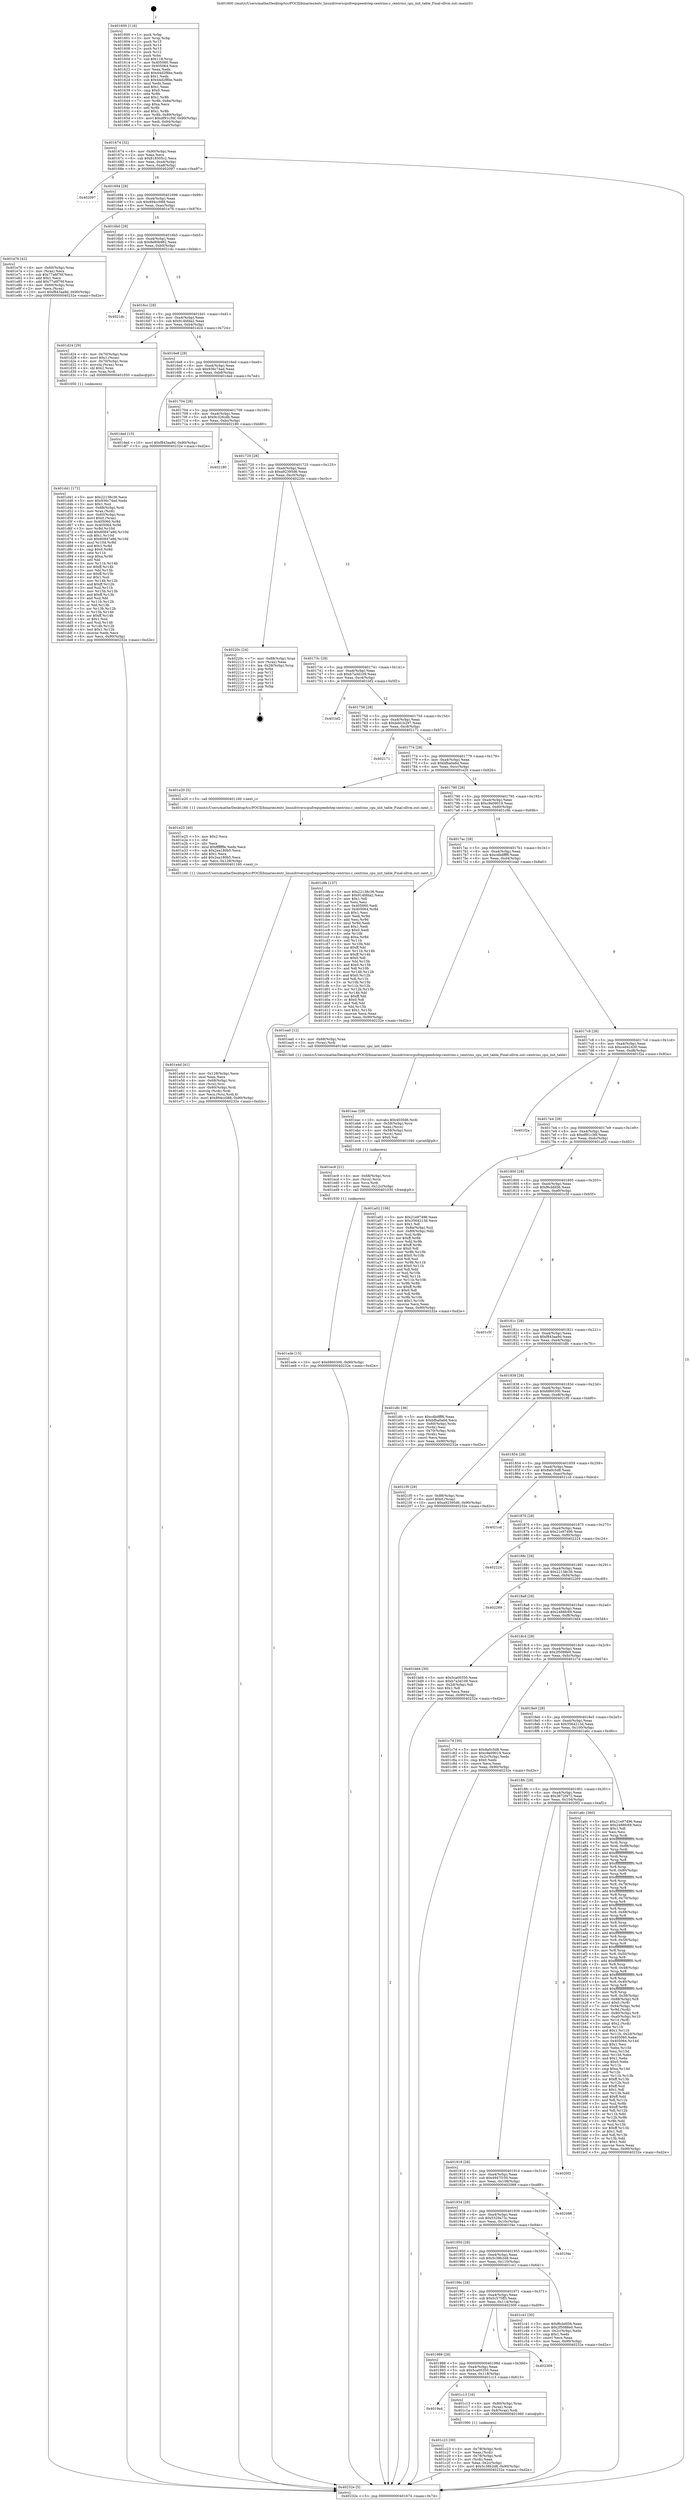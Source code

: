 digraph "0x401600" {
  label = "0x401600 (/mnt/c/Users/mathe/Desktop/tcc/POCII/binaries/extr_linuxdriverscpufreqspeedstep-centrino.c_centrino_cpu_init_table_Final-ollvm.out::main(0))"
  labelloc = "t"
  node[shape=record]

  Entry [label="",width=0.3,height=0.3,shape=circle,fillcolor=black,style=filled]
  "0x401674" [label="{
     0x401674 [32]\l
     | [instrs]\l
     &nbsp;&nbsp;0x401674 \<+6\>: mov -0x90(%rbp),%eax\l
     &nbsp;&nbsp;0x40167a \<+2\>: mov %eax,%ecx\l
     &nbsp;&nbsp;0x40167c \<+6\>: sub $0x818505c2,%ecx\l
     &nbsp;&nbsp;0x401682 \<+6\>: mov %eax,-0xa4(%rbp)\l
     &nbsp;&nbsp;0x401688 \<+6\>: mov %ecx,-0xa8(%rbp)\l
     &nbsp;&nbsp;0x40168e \<+6\>: je 0000000000402097 \<main+0xa97\>\l
  }"]
  "0x402097" [label="{
     0x402097\l
  }", style=dashed]
  "0x401694" [label="{
     0x401694 [28]\l
     | [instrs]\l
     &nbsp;&nbsp;0x401694 \<+5\>: jmp 0000000000401699 \<main+0x99\>\l
     &nbsp;&nbsp;0x401699 \<+6\>: mov -0xa4(%rbp),%eax\l
     &nbsp;&nbsp;0x40169f \<+5\>: sub $0x894cc088,%eax\l
     &nbsp;&nbsp;0x4016a4 \<+6\>: mov %eax,-0xac(%rbp)\l
     &nbsp;&nbsp;0x4016aa \<+6\>: je 0000000000401e76 \<main+0x876\>\l
  }"]
  Exit [label="",width=0.3,height=0.3,shape=circle,fillcolor=black,style=filled,peripheries=2]
  "0x401e76" [label="{
     0x401e76 [42]\l
     | [instrs]\l
     &nbsp;&nbsp;0x401e76 \<+4\>: mov -0x60(%rbp),%rax\l
     &nbsp;&nbsp;0x401e7a \<+2\>: mov (%rax),%ecx\l
     &nbsp;&nbsp;0x401e7c \<+6\>: sub $0x77a6f76f,%ecx\l
     &nbsp;&nbsp;0x401e82 \<+3\>: add $0x1,%ecx\l
     &nbsp;&nbsp;0x401e85 \<+6\>: add $0x77a6f76f,%ecx\l
     &nbsp;&nbsp;0x401e8b \<+4\>: mov -0x60(%rbp),%rax\l
     &nbsp;&nbsp;0x401e8f \<+2\>: mov %ecx,(%rax)\l
     &nbsp;&nbsp;0x401e91 \<+10\>: movl $0xf843aa9d,-0x90(%rbp)\l
     &nbsp;&nbsp;0x401e9b \<+5\>: jmp 000000000040232e \<main+0xd2e\>\l
  }"]
  "0x4016b0" [label="{
     0x4016b0 [28]\l
     | [instrs]\l
     &nbsp;&nbsp;0x4016b0 \<+5\>: jmp 00000000004016b5 \<main+0xb5\>\l
     &nbsp;&nbsp;0x4016b5 \<+6\>: mov -0xa4(%rbp),%eax\l
     &nbsp;&nbsp;0x4016bb \<+5\>: sub $0x8e80b982,%eax\l
     &nbsp;&nbsp;0x4016c0 \<+6\>: mov %eax,-0xb0(%rbp)\l
     &nbsp;&nbsp;0x4016c6 \<+6\>: je 00000000004021dc \<main+0xbdc\>\l
  }"]
  "0x401ede" [label="{
     0x401ede [15]\l
     | [instrs]\l
     &nbsp;&nbsp;0x401ede \<+10\>: movl $0x6860300,-0x90(%rbp)\l
     &nbsp;&nbsp;0x401ee8 \<+5\>: jmp 000000000040232e \<main+0xd2e\>\l
  }"]
  "0x4021dc" [label="{
     0x4021dc\l
  }", style=dashed]
  "0x4016cc" [label="{
     0x4016cc [28]\l
     | [instrs]\l
     &nbsp;&nbsp;0x4016cc \<+5\>: jmp 00000000004016d1 \<main+0xd1\>\l
     &nbsp;&nbsp;0x4016d1 \<+6\>: mov -0xa4(%rbp),%eax\l
     &nbsp;&nbsp;0x4016d7 \<+5\>: sub $0x914bfda2,%eax\l
     &nbsp;&nbsp;0x4016dc \<+6\>: mov %eax,-0xb4(%rbp)\l
     &nbsp;&nbsp;0x4016e2 \<+6\>: je 0000000000401d24 \<main+0x724\>\l
  }"]
  "0x401ec9" [label="{
     0x401ec9 [21]\l
     | [instrs]\l
     &nbsp;&nbsp;0x401ec9 \<+4\>: mov -0x68(%rbp),%rcx\l
     &nbsp;&nbsp;0x401ecd \<+3\>: mov (%rcx),%rcx\l
     &nbsp;&nbsp;0x401ed0 \<+3\>: mov %rcx,%rdi\l
     &nbsp;&nbsp;0x401ed3 \<+6\>: mov %eax,-0x12c(%rbp)\l
     &nbsp;&nbsp;0x401ed9 \<+5\>: call 0000000000401030 \<free@plt\>\l
     | [calls]\l
     &nbsp;&nbsp;0x401030 \{1\} (unknown)\l
  }"]
  "0x401d24" [label="{
     0x401d24 [29]\l
     | [instrs]\l
     &nbsp;&nbsp;0x401d24 \<+4\>: mov -0x70(%rbp),%rax\l
     &nbsp;&nbsp;0x401d28 \<+6\>: movl $0x1,(%rax)\l
     &nbsp;&nbsp;0x401d2e \<+4\>: mov -0x70(%rbp),%rax\l
     &nbsp;&nbsp;0x401d32 \<+3\>: movslq (%rax),%rax\l
     &nbsp;&nbsp;0x401d35 \<+4\>: shl $0x2,%rax\l
     &nbsp;&nbsp;0x401d39 \<+3\>: mov %rax,%rdi\l
     &nbsp;&nbsp;0x401d3c \<+5\>: call 0000000000401050 \<malloc@plt\>\l
     | [calls]\l
     &nbsp;&nbsp;0x401050 \{1\} (unknown)\l
  }"]
  "0x4016e8" [label="{
     0x4016e8 [28]\l
     | [instrs]\l
     &nbsp;&nbsp;0x4016e8 \<+5\>: jmp 00000000004016ed \<main+0xed\>\l
     &nbsp;&nbsp;0x4016ed \<+6\>: mov -0xa4(%rbp),%eax\l
     &nbsp;&nbsp;0x4016f3 \<+5\>: sub $0x936c74ad,%eax\l
     &nbsp;&nbsp;0x4016f8 \<+6\>: mov %eax,-0xb8(%rbp)\l
     &nbsp;&nbsp;0x4016fe \<+6\>: je 0000000000401ded \<main+0x7ed\>\l
  }"]
  "0x401eac" [label="{
     0x401eac [29]\l
     | [instrs]\l
     &nbsp;&nbsp;0x401eac \<+10\>: movabs $0x4030d6,%rdi\l
     &nbsp;&nbsp;0x401eb6 \<+4\>: mov -0x58(%rbp),%rcx\l
     &nbsp;&nbsp;0x401eba \<+2\>: mov %eax,(%rcx)\l
     &nbsp;&nbsp;0x401ebc \<+4\>: mov -0x58(%rbp),%rcx\l
     &nbsp;&nbsp;0x401ec0 \<+2\>: mov (%rcx),%esi\l
     &nbsp;&nbsp;0x401ec2 \<+2\>: mov $0x0,%al\l
     &nbsp;&nbsp;0x401ec4 \<+5\>: call 0000000000401040 \<printf@plt\>\l
     | [calls]\l
     &nbsp;&nbsp;0x401040 \{1\} (unknown)\l
  }"]
  "0x401ded" [label="{
     0x401ded [15]\l
     | [instrs]\l
     &nbsp;&nbsp;0x401ded \<+10\>: movl $0xf843aa9d,-0x90(%rbp)\l
     &nbsp;&nbsp;0x401df7 \<+5\>: jmp 000000000040232e \<main+0xd2e\>\l
  }"]
  "0x401704" [label="{
     0x401704 [28]\l
     | [instrs]\l
     &nbsp;&nbsp;0x401704 \<+5\>: jmp 0000000000401709 \<main+0x109\>\l
     &nbsp;&nbsp;0x401709 \<+6\>: mov -0xa4(%rbp),%eax\l
     &nbsp;&nbsp;0x40170f \<+5\>: sub $0x9c326cdb,%eax\l
     &nbsp;&nbsp;0x401714 \<+6\>: mov %eax,-0xbc(%rbp)\l
     &nbsp;&nbsp;0x40171a \<+6\>: je 0000000000402180 \<main+0xb80\>\l
  }"]
  "0x401e4d" [label="{
     0x401e4d [41]\l
     | [instrs]\l
     &nbsp;&nbsp;0x401e4d \<+6\>: mov -0x128(%rbp),%ecx\l
     &nbsp;&nbsp;0x401e53 \<+3\>: imul %eax,%ecx\l
     &nbsp;&nbsp;0x401e56 \<+4\>: mov -0x68(%rbp),%rsi\l
     &nbsp;&nbsp;0x401e5a \<+3\>: mov (%rsi),%rsi\l
     &nbsp;&nbsp;0x401e5d \<+4\>: mov -0x60(%rbp),%rdi\l
     &nbsp;&nbsp;0x401e61 \<+3\>: movslq (%rdi),%rdi\l
     &nbsp;&nbsp;0x401e64 \<+3\>: mov %ecx,(%rsi,%rdi,4)\l
     &nbsp;&nbsp;0x401e67 \<+10\>: movl $0x894cc088,-0x90(%rbp)\l
     &nbsp;&nbsp;0x401e71 \<+5\>: jmp 000000000040232e \<main+0xd2e\>\l
  }"]
  "0x402180" [label="{
     0x402180\l
  }", style=dashed]
  "0x401720" [label="{
     0x401720 [28]\l
     | [instrs]\l
     &nbsp;&nbsp;0x401720 \<+5\>: jmp 0000000000401725 \<main+0x125\>\l
     &nbsp;&nbsp;0x401725 \<+6\>: mov -0xa4(%rbp),%eax\l
     &nbsp;&nbsp;0x40172b \<+5\>: sub $0xa92395d6,%eax\l
     &nbsp;&nbsp;0x401730 \<+6\>: mov %eax,-0xc0(%rbp)\l
     &nbsp;&nbsp;0x401736 \<+6\>: je 000000000040220c \<main+0xc0c\>\l
  }"]
  "0x401e25" [label="{
     0x401e25 [40]\l
     | [instrs]\l
     &nbsp;&nbsp;0x401e25 \<+5\>: mov $0x2,%ecx\l
     &nbsp;&nbsp;0x401e2a \<+1\>: cltd\l
     &nbsp;&nbsp;0x401e2b \<+2\>: idiv %ecx\l
     &nbsp;&nbsp;0x401e2d \<+6\>: imul $0xfffffffe,%edx,%ecx\l
     &nbsp;&nbsp;0x401e33 \<+6\>: sub $0x2ea180b5,%ecx\l
     &nbsp;&nbsp;0x401e39 \<+3\>: add $0x1,%ecx\l
     &nbsp;&nbsp;0x401e3c \<+6\>: add $0x2ea180b5,%ecx\l
     &nbsp;&nbsp;0x401e42 \<+6\>: mov %ecx,-0x128(%rbp)\l
     &nbsp;&nbsp;0x401e48 \<+5\>: call 0000000000401160 \<next_i\>\l
     | [calls]\l
     &nbsp;&nbsp;0x401160 \{1\} (/mnt/c/Users/mathe/Desktop/tcc/POCII/binaries/extr_linuxdriverscpufreqspeedstep-centrino.c_centrino_cpu_init_table_Final-ollvm.out::next_i)\l
  }"]
  "0x40220c" [label="{
     0x40220c [24]\l
     | [instrs]\l
     &nbsp;&nbsp;0x40220c \<+7\>: mov -0x88(%rbp),%rax\l
     &nbsp;&nbsp;0x402213 \<+2\>: mov (%rax),%eax\l
     &nbsp;&nbsp;0x402215 \<+4\>: lea -0x28(%rbp),%rsp\l
     &nbsp;&nbsp;0x402219 \<+1\>: pop %rbx\l
     &nbsp;&nbsp;0x40221a \<+2\>: pop %r12\l
     &nbsp;&nbsp;0x40221c \<+2\>: pop %r13\l
     &nbsp;&nbsp;0x40221e \<+2\>: pop %r14\l
     &nbsp;&nbsp;0x402220 \<+2\>: pop %r15\l
     &nbsp;&nbsp;0x402222 \<+1\>: pop %rbp\l
     &nbsp;&nbsp;0x402223 \<+1\>: ret\l
  }"]
  "0x40173c" [label="{
     0x40173c [28]\l
     | [instrs]\l
     &nbsp;&nbsp;0x40173c \<+5\>: jmp 0000000000401741 \<main+0x141\>\l
     &nbsp;&nbsp;0x401741 \<+6\>: mov -0xa4(%rbp),%eax\l
     &nbsp;&nbsp;0x401747 \<+5\>: sub $0xb7a3d109,%eax\l
     &nbsp;&nbsp;0x40174c \<+6\>: mov %eax,-0xc4(%rbp)\l
     &nbsp;&nbsp;0x401752 \<+6\>: je 0000000000401bf2 \<main+0x5f2\>\l
  }"]
  "0x401d41" [label="{
     0x401d41 [172]\l
     | [instrs]\l
     &nbsp;&nbsp;0x401d41 \<+5\>: mov $0x22138c36,%ecx\l
     &nbsp;&nbsp;0x401d46 \<+5\>: mov $0x936c74ad,%edx\l
     &nbsp;&nbsp;0x401d4b \<+3\>: mov $0x1,%sil\l
     &nbsp;&nbsp;0x401d4e \<+4\>: mov -0x68(%rbp),%rdi\l
     &nbsp;&nbsp;0x401d52 \<+3\>: mov %rax,(%rdi)\l
     &nbsp;&nbsp;0x401d55 \<+4\>: mov -0x60(%rbp),%rax\l
     &nbsp;&nbsp;0x401d59 \<+6\>: movl $0x0,(%rax)\l
     &nbsp;&nbsp;0x401d5f \<+8\>: mov 0x405060,%r8d\l
     &nbsp;&nbsp;0x401d67 \<+8\>: mov 0x405064,%r9d\l
     &nbsp;&nbsp;0x401d6f \<+3\>: mov %r8d,%r10d\l
     &nbsp;&nbsp;0x401d72 \<+7\>: add $0x60847a9d,%r10d\l
     &nbsp;&nbsp;0x401d79 \<+4\>: sub $0x1,%r10d\l
     &nbsp;&nbsp;0x401d7d \<+7\>: sub $0x60847a9d,%r10d\l
     &nbsp;&nbsp;0x401d84 \<+4\>: imul %r10d,%r8d\l
     &nbsp;&nbsp;0x401d88 \<+4\>: and $0x1,%r8d\l
     &nbsp;&nbsp;0x401d8c \<+4\>: cmp $0x0,%r8d\l
     &nbsp;&nbsp;0x401d90 \<+4\>: sete %r11b\l
     &nbsp;&nbsp;0x401d94 \<+4\>: cmp $0xa,%r9d\l
     &nbsp;&nbsp;0x401d98 \<+3\>: setl %bl\l
     &nbsp;&nbsp;0x401d9b \<+3\>: mov %r11b,%r14b\l
     &nbsp;&nbsp;0x401d9e \<+4\>: xor $0xff,%r14b\l
     &nbsp;&nbsp;0x401da2 \<+3\>: mov %bl,%r15b\l
     &nbsp;&nbsp;0x401da5 \<+4\>: xor $0xff,%r15b\l
     &nbsp;&nbsp;0x401da9 \<+4\>: xor $0x1,%sil\l
     &nbsp;&nbsp;0x401dad \<+3\>: mov %r14b,%r12b\l
     &nbsp;&nbsp;0x401db0 \<+4\>: and $0xff,%r12b\l
     &nbsp;&nbsp;0x401db4 \<+3\>: and %sil,%r11b\l
     &nbsp;&nbsp;0x401db7 \<+3\>: mov %r15b,%r13b\l
     &nbsp;&nbsp;0x401dba \<+4\>: and $0xff,%r13b\l
     &nbsp;&nbsp;0x401dbe \<+3\>: and %sil,%bl\l
     &nbsp;&nbsp;0x401dc1 \<+3\>: or %r11b,%r12b\l
     &nbsp;&nbsp;0x401dc4 \<+3\>: or %bl,%r13b\l
     &nbsp;&nbsp;0x401dc7 \<+3\>: xor %r13b,%r12b\l
     &nbsp;&nbsp;0x401dca \<+3\>: or %r15b,%r14b\l
     &nbsp;&nbsp;0x401dcd \<+4\>: xor $0xff,%r14b\l
     &nbsp;&nbsp;0x401dd1 \<+4\>: or $0x1,%sil\l
     &nbsp;&nbsp;0x401dd5 \<+3\>: and %sil,%r14b\l
     &nbsp;&nbsp;0x401dd8 \<+3\>: or %r14b,%r12b\l
     &nbsp;&nbsp;0x401ddb \<+4\>: test $0x1,%r12b\l
     &nbsp;&nbsp;0x401ddf \<+3\>: cmovne %edx,%ecx\l
     &nbsp;&nbsp;0x401de2 \<+6\>: mov %ecx,-0x90(%rbp)\l
     &nbsp;&nbsp;0x401de8 \<+5\>: jmp 000000000040232e \<main+0xd2e\>\l
  }"]
  "0x401bf2" [label="{
     0x401bf2\l
  }", style=dashed]
  "0x401758" [label="{
     0x401758 [28]\l
     | [instrs]\l
     &nbsp;&nbsp;0x401758 \<+5\>: jmp 000000000040175d \<main+0x15d\>\l
     &nbsp;&nbsp;0x40175d \<+6\>: mov -0xa4(%rbp),%eax\l
     &nbsp;&nbsp;0x401763 \<+5\>: sub $0xbdd1b297,%eax\l
     &nbsp;&nbsp;0x401768 \<+6\>: mov %eax,-0xc8(%rbp)\l
     &nbsp;&nbsp;0x40176e \<+6\>: je 0000000000402171 \<main+0xb71\>\l
  }"]
  "0x401c23" [label="{
     0x401c23 [30]\l
     | [instrs]\l
     &nbsp;&nbsp;0x401c23 \<+4\>: mov -0x78(%rbp),%rdi\l
     &nbsp;&nbsp;0x401c27 \<+2\>: mov %eax,(%rdi)\l
     &nbsp;&nbsp;0x401c29 \<+4\>: mov -0x78(%rbp),%rdi\l
     &nbsp;&nbsp;0x401c2d \<+2\>: mov (%rdi),%eax\l
     &nbsp;&nbsp;0x401c2f \<+3\>: mov %eax,-0x2c(%rbp)\l
     &nbsp;&nbsp;0x401c32 \<+10\>: movl $0x5c38b2d8,-0x90(%rbp)\l
     &nbsp;&nbsp;0x401c3c \<+5\>: jmp 000000000040232e \<main+0xd2e\>\l
  }"]
  "0x402171" [label="{
     0x402171\l
  }", style=dashed]
  "0x401774" [label="{
     0x401774 [28]\l
     | [instrs]\l
     &nbsp;&nbsp;0x401774 \<+5\>: jmp 0000000000401779 \<main+0x179\>\l
     &nbsp;&nbsp;0x401779 \<+6\>: mov -0xa4(%rbp),%eax\l
     &nbsp;&nbsp;0x40177f \<+5\>: sub $0xbfba0a6d,%eax\l
     &nbsp;&nbsp;0x401784 \<+6\>: mov %eax,-0xcc(%rbp)\l
     &nbsp;&nbsp;0x40178a \<+6\>: je 0000000000401e20 \<main+0x820\>\l
  }"]
  "0x4019a4" [label="{
     0x4019a4\l
  }", style=dashed]
  "0x401e20" [label="{
     0x401e20 [5]\l
     | [instrs]\l
     &nbsp;&nbsp;0x401e20 \<+5\>: call 0000000000401160 \<next_i\>\l
     | [calls]\l
     &nbsp;&nbsp;0x401160 \{1\} (/mnt/c/Users/mathe/Desktop/tcc/POCII/binaries/extr_linuxdriverscpufreqspeedstep-centrino.c_centrino_cpu_init_table_Final-ollvm.out::next_i)\l
  }"]
  "0x401790" [label="{
     0x401790 [28]\l
     | [instrs]\l
     &nbsp;&nbsp;0x401790 \<+5\>: jmp 0000000000401795 \<main+0x195\>\l
     &nbsp;&nbsp;0x401795 \<+6\>: mov -0xa4(%rbp),%eax\l
     &nbsp;&nbsp;0x40179b \<+5\>: sub $0xc9e09019,%eax\l
     &nbsp;&nbsp;0x4017a0 \<+6\>: mov %eax,-0xd0(%rbp)\l
     &nbsp;&nbsp;0x4017a6 \<+6\>: je 0000000000401c9b \<main+0x69b\>\l
  }"]
  "0x401c13" [label="{
     0x401c13 [16]\l
     | [instrs]\l
     &nbsp;&nbsp;0x401c13 \<+4\>: mov -0x80(%rbp),%rax\l
     &nbsp;&nbsp;0x401c17 \<+3\>: mov (%rax),%rax\l
     &nbsp;&nbsp;0x401c1a \<+4\>: mov 0x8(%rax),%rdi\l
     &nbsp;&nbsp;0x401c1e \<+5\>: call 0000000000401060 \<atoi@plt\>\l
     | [calls]\l
     &nbsp;&nbsp;0x401060 \{1\} (unknown)\l
  }"]
  "0x401c9b" [label="{
     0x401c9b [137]\l
     | [instrs]\l
     &nbsp;&nbsp;0x401c9b \<+5\>: mov $0x22138c36,%eax\l
     &nbsp;&nbsp;0x401ca0 \<+5\>: mov $0x914bfda2,%ecx\l
     &nbsp;&nbsp;0x401ca5 \<+2\>: mov $0x1,%dl\l
     &nbsp;&nbsp;0x401ca7 \<+2\>: xor %esi,%esi\l
     &nbsp;&nbsp;0x401ca9 \<+7\>: mov 0x405060,%edi\l
     &nbsp;&nbsp;0x401cb0 \<+8\>: mov 0x405064,%r8d\l
     &nbsp;&nbsp;0x401cb8 \<+3\>: sub $0x1,%esi\l
     &nbsp;&nbsp;0x401cbb \<+3\>: mov %edi,%r9d\l
     &nbsp;&nbsp;0x401cbe \<+3\>: add %esi,%r9d\l
     &nbsp;&nbsp;0x401cc1 \<+4\>: imul %r9d,%edi\l
     &nbsp;&nbsp;0x401cc5 \<+3\>: and $0x1,%edi\l
     &nbsp;&nbsp;0x401cc8 \<+3\>: cmp $0x0,%edi\l
     &nbsp;&nbsp;0x401ccb \<+4\>: sete %r10b\l
     &nbsp;&nbsp;0x401ccf \<+4\>: cmp $0xa,%r8d\l
     &nbsp;&nbsp;0x401cd3 \<+4\>: setl %r11b\l
     &nbsp;&nbsp;0x401cd7 \<+3\>: mov %r10b,%bl\l
     &nbsp;&nbsp;0x401cda \<+3\>: xor $0xff,%bl\l
     &nbsp;&nbsp;0x401cdd \<+3\>: mov %r11b,%r14b\l
     &nbsp;&nbsp;0x401ce0 \<+4\>: xor $0xff,%r14b\l
     &nbsp;&nbsp;0x401ce4 \<+3\>: xor $0x0,%dl\l
     &nbsp;&nbsp;0x401ce7 \<+3\>: mov %bl,%r15b\l
     &nbsp;&nbsp;0x401cea \<+4\>: and $0x0,%r15b\l
     &nbsp;&nbsp;0x401cee \<+3\>: and %dl,%r10b\l
     &nbsp;&nbsp;0x401cf1 \<+3\>: mov %r14b,%r12b\l
     &nbsp;&nbsp;0x401cf4 \<+4\>: and $0x0,%r12b\l
     &nbsp;&nbsp;0x401cf8 \<+3\>: and %dl,%r11b\l
     &nbsp;&nbsp;0x401cfb \<+3\>: or %r10b,%r15b\l
     &nbsp;&nbsp;0x401cfe \<+3\>: or %r11b,%r12b\l
     &nbsp;&nbsp;0x401d01 \<+3\>: xor %r12b,%r15b\l
     &nbsp;&nbsp;0x401d04 \<+3\>: or %r14b,%bl\l
     &nbsp;&nbsp;0x401d07 \<+3\>: xor $0xff,%bl\l
     &nbsp;&nbsp;0x401d0a \<+3\>: or $0x0,%dl\l
     &nbsp;&nbsp;0x401d0d \<+2\>: and %dl,%bl\l
     &nbsp;&nbsp;0x401d0f \<+3\>: or %bl,%r15b\l
     &nbsp;&nbsp;0x401d12 \<+4\>: test $0x1,%r15b\l
     &nbsp;&nbsp;0x401d16 \<+3\>: cmovne %ecx,%eax\l
     &nbsp;&nbsp;0x401d19 \<+6\>: mov %eax,-0x90(%rbp)\l
     &nbsp;&nbsp;0x401d1f \<+5\>: jmp 000000000040232e \<main+0xd2e\>\l
  }"]
  "0x4017ac" [label="{
     0x4017ac [28]\l
     | [instrs]\l
     &nbsp;&nbsp;0x4017ac \<+5\>: jmp 00000000004017b1 \<main+0x1b1\>\l
     &nbsp;&nbsp;0x4017b1 \<+6\>: mov -0xa4(%rbp),%eax\l
     &nbsp;&nbsp;0x4017b7 \<+5\>: sub $0xcdbdfff6,%eax\l
     &nbsp;&nbsp;0x4017bc \<+6\>: mov %eax,-0xd4(%rbp)\l
     &nbsp;&nbsp;0x4017c2 \<+6\>: je 0000000000401ea0 \<main+0x8a0\>\l
  }"]
  "0x401988" [label="{
     0x401988 [28]\l
     | [instrs]\l
     &nbsp;&nbsp;0x401988 \<+5\>: jmp 000000000040198d \<main+0x38d\>\l
     &nbsp;&nbsp;0x40198d \<+6\>: mov -0xa4(%rbp),%eax\l
     &nbsp;&nbsp;0x401993 \<+5\>: sub $0x5ca00350,%eax\l
     &nbsp;&nbsp;0x401998 \<+6\>: mov %eax,-0x118(%rbp)\l
     &nbsp;&nbsp;0x40199e \<+6\>: je 0000000000401c13 \<main+0x613\>\l
  }"]
  "0x401ea0" [label="{
     0x401ea0 [12]\l
     | [instrs]\l
     &nbsp;&nbsp;0x401ea0 \<+4\>: mov -0x68(%rbp),%rax\l
     &nbsp;&nbsp;0x401ea4 \<+3\>: mov (%rax),%rdi\l
     &nbsp;&nbsp;0x401ea7 \<+5\>: call 00000000004015e0 \<centrino_cpu_init_table\>\l
     | [calls]\l
     &nbsp;&nbsp;0x4015e0 \{1\} (/mnt/c/Users/mathe/Desktop/tcc/POCII/binaries/extr_linuxdriverscpufreqspeedstep-centrino.c_centrino_cpu_init_table_Final-ollvm.out::centrino_cpu_init_table)\l
  }"]
  "0x4017c8" [label="{
     0x4017c8 [28]\l
     | [instrs]\l
     &nbsp;&nbsp;0x4017c8 \<+5\>: jmp 00000000004017cd \<main+0x1cd\>\l
     &nbsp;&nbsp;0x4017cd \<+6\>: mov -0xa4(%rbp),%eax\l
     &nbsp;&nbsp;0x4017d3 \<+5\>: sub $0xced42430,%eax\l
     &nbsp;&nbsp;0x4017d8 \<+6\>: mov %eax,-0xd8(%rbp)\l
     &nbsp;&nbsp;0x4017de \<+6\>: je 0000000000401f2a \<main+0x92a\>\l
  }"]
  "0x402309" [label="{
     0x402309\l
  }", style=dashed]
  "0x401f2a" [label="{
     0x401f2a\l
  }", style=dashed]
  "0x4017e4" [label="{
     0x4017e4 [28]\l
     | [instrs]\l
     &nbsp;&nbsp;0x4017e4 \<+5\>: jmp 00000000004017e9 \<main+0x1e9\>\l
     &nbsp;&nbsp;0x4017e9 \<+6\>: mov -0xa4(%rbp),%eax\l
     &nbsp;&nbsp;0x4017ef \<+5\>: sub $0xdf91c36f,%eax\l
     &nbsp;&nbsp;0x4017f4 \<+6\>: mov %eax,-0xdc(%rbp)\l
     &nbsp;&nbsp;0x4017fa \<+6\>: je 0000000000401a02 \<main+0x402\>\l
  }"]
  "0x40196c" [label="{
     0x40196c [28]\l
     | [instrs]\l
     &nbsp;&nbsp;0x40196c \<+5\>: jmp 0000000000401971 \<main+0x371\>\l
     &nbsp;&nbsp;0x401971 \<+6\>: mov -0xa4(%rbp),%eax\l
     &nbsp;&nbsp;0x401977 \<+5\>: sub $0x5c575ff3,%eax\l
     &nbsp;&nbsp;0x40197c \<+6\>: mov %eax,-0x114(%rbp)\l
     &nbsp;&nbsp;0x401982 \<+6\>: je 0000000000402309 \<main+0xd09\>\l
  }"]
  "0x401a02" [label="{
     0x401a02 [106]\l
     | [instrs]\l
     &nbsp;&nbsp;0x401a02 \<+5\>: mov $0x21e97496,%eax\l
     &nbsp;&nbsp;0x401a07 \<+5\>: mov $0x3564213d,%ecx\l
     &nbsp;&nbsp;0x401a0c \<+2\>: mov $0x1,%dl\l
     &nbsp;&nbsp;0x401a0e \<+7\>: mov -0x8a(%rbp),%sil\l
     &nbsp;&nbsp;0x401a15 \<+7\>: mov -0x89(%rbp),%dil\l
     &nbsp;&nbsp;0x401a1c \<+3\>: mov %sil,%r8b\l
     &nbsp;&nbsp;0x401a1f \<+4\>: xor $0xff,%r8b\l
     &nbsp;&nbsp;0x401a23 \<+3\>: mov %dil,%r9b\l
     &nbsp;&nbsp;0x401a26 \<+4\>: xor $0xff,%r9b\l
     &nbsp;&nbsp;0x401a2a \<+3\>: xor $0x0,%dl\l
     &nbsp;&nbsp;0x401a2d \<+3\>: mov %r8b,%r10b\l
     &nbsp;&nbsp;0x401a30 \<+4\>: and $0x0,%r10b\l
     &nbsp;&nbsp;0x401a34 \<+3\>: and %dl,%sil\l
     &nbsp;&nbsp;0x401a37 \<+3\>: mov %r9b,%r11b\l
     &nbsp;&nbsp;0x401a3a \<+4\>: and $0x0,%r11b\l
     &nbsp;&nbsp;0x401a3e \<+3\>: and %dl,%dil\l
     &nbsp;&nbsp;0x401a41 \<+3\>: or %sil,%r10b\l
     &nbsp;&nbsp;0x401a44 \<+3\>: or %dil,%r11b\l
     &nbsp;&nbsp;0x401a47 \<+3\>: xor %r11b,%r10b\l
     &nbsp;&nbsp;0x401a4a \<+3\>: or %r9b,%r8b\l
     &nbsp;&nbsp;0x401a4d \<+4\>: xor $0xff,%r8b\l
     &nbsp;&nbsp;0x401a51 \<+3\>: or $0x0,%dl\l
     &nbsp;&nbsp;0x401a54 \<+3\>: and %dl,%r8b\l
     &nbsp;&nbsp;0x401a57 \<+3\>: or %r8b,%r10b\l
     &nbsp;&nbsp;0x401a5a \<+4\>: test $0x1,%r10b\l
     &nbsp;&nbsp;0x401a5e \<+3\>: cmovne %ecx,%eax\l
     &nbsp;&nbsp;0x401a61 \<+6\>: mov %eax,-0x90(%rbp)\l
     &nbsp;&nbsp;0x401a67 \<+5\>: jmp 000000000040232e \<main+0xd2e\>\l
  }"]
  "0x401800" [label="{
     0x401800 [28]\l
     | [instrs]\l
     &nbsp;&nbsp;0x401800 \<+5\>: jmp 0000000000401805 \<main+0x205\>\l
     &nbsp;&nbsp;0x401805 \<+6\>: mov -0xa4(%rbp),%eax\l
     &nbsp;&nbsp;0x40180b \<+5\>: sub $0xf6cbfd56,%eax\l
     &nbsp;&nbsp;0x401810 \<+6\>: mov %eax,-0xe0(%rbp)\l
     &nbsp;&nbsp;0x401816 \<+6\>: je 0000000000401c5f \<main+0x65f\>\l
  }"]
  "0x40232e" [label="{
     0x40232e [5]\l
     | [instrs]\l
     &nbsp;&nbsp;0x40232e \<+5\>: jmp 0000000000401674 \<main+0x74\>\l
  }"]
  "0x401600" [label="{
     0x401600 [116]\l
     | [instrs]\l
     &nbsp;&nbsp;0x401600 \<+1\>: push %rbp\l
     &nbsp;&nbsp;0x401601 \<+3\>: mov %rsp,%rbp\l
     &nbsp;&nbsp;0x401604 \<+2\>: push %r15\l
     &nbsp;&nbsp;0x401606 \<+2\>: push %r14\l
     &nbsp;&nbsp;0x401608 \<+2\>: push %r13\l
     &nbsp;&nbsp;0x40160a \<+2\>: push %r12\l
     &nbsp;&nbsp;0x40160c \<+1\>: push %rbx\l
     &nbsp;&nbsp;0x40160d \<+7\>: sub $0x118,%rsp\l
     &nbsp;&nbsp;0x401614 \<+7\>: mov 0x405060,%eax\l
     &nbsp;&nbsp;0x40161b \<+7\>: mov 0x405064,%ecx\l
     &nbsp;&nbsp;0x401622 \<+2\>: mov %eax,%edx\l
     &nbsp;&nbsp;0x401624 \<+6\>: add $0x44d2f8be,%edx\l
     &nbsp;&nbsp;0x40162a \<+3\>: sub $0x1,%edx\l
     &nbsp;&nbsp;0x40162d \<+6\>: sub $0x44d2f8be,%edx\l
     &nbsp;&nbsp;0x401633 \<+3\>: imul %edx,%eax\l
     &nbsp;&nbsp;0x401636 \<+3\>: and $0x1,%eax\l
     &nbsp;&nbsp;0x401639 \<+3\>: cmp $0x0,%eax\l
     &nbsp;&nbsp;0x40163c \<+4\>: sete %r8b\l
     &nbsp;&nbsp;0x401640 \<+4\>: and $0x1,%r8b\l
     &nbsp;&nbsp;0x401644 \<+7\>: mov %r8b,-0x8a(%rbp)\l
     &nbsp;&nbsp;0x40164b \<+3\>: cmp $0xa,%ecx\l
     &nbsp;&nbsp;0x40164e \<+4\>: setl %r8b\l
     &nbsp;&nbsp;0x401652 \<+4\>: and $0x1,%r8b\l
     &nbsp;&nbsp;0x401656 \<+7\>: mov %r8b,-0x89(%rbp)\l
     &nbsp;&nbsp;0x40165d \<+10\>: movl $0xdf91c36f,-0x90(%rbp)\l
     &nbsp;&nbsp;0x401667 \<+6\>: mov %edi,-0x94(%rbp)\l
     &nbsp;&nbsp;0x40166d \<+7\>: mov %rsi,-0xa0(%rbp)\l
  }"]
  "0x401c41" [label="{
     0x401c41 [30]\l
     | [instrs]\l
     &nbsp;&nbsp;0x401c41 \<+5\>: mov $0xf6cbfd56,%eax\l
     &nbsp;&nbsp;0x401c46 \<+5\>: mov $0x2f5088e0,%ecx\l
     &nbsp;&nbsp;0x401c4b \<+3\>: mov -0x2c(%rbp),%edx\l
     &nbsp;&nbsp;0x401c4e \<+3\>: cmp $0x1,%edx\l
     &nbsp;&nbsp;0x401c51 \<+3\>: cmovl %ecx,%eax\l
     &nbsp;&nbsp;0x401c54 \<+6\>: mov %eax,-0x90(%rbp)\l
     &nbsp;&nbsp;0x401c5a \<+5\>: jmp 000000000040232e \<main+0xd2e\>\l
  }"]
  "0x401c5f" [label="{
     0x401c5f\l
  }", style=dashed]
  "0x40181c" [label="{
     0x40181c [28]\l
     | [instrs]\l
     &nbsp;&nbsp;0x40181c \<+5\>: jmp 0000000000401821 \<main+0x221\>\l
     &nbsp;&nbsp;0x401821 \<+6\>: mov -0xa4(%rbp),%eax\l
     &nbsp;&nbsp;0x401827 \<+5\>: sub $0xf843aa9d,%eax\l
     &nbsp;&nbsp;0x40182c \<+6\>: mov %eax,-0xe4(%rbp)\l
     &nbsp;&nbsp;0x401832 \<+6\>: je 0000000000401dfc \<main+0x7fc\>\l
  }"]
  "0x401950" [label="{
     0x401950 [28]\l
     | [instrs]\l
     &nbsp;&nbsp;0x401950 \<+5\>: jmp 0000000000401955 \<main+0x355\>\l
     &nbsp;&nbsp;0x401955 \<+6\>: mov -0xa4(%rbp),%eax\l
     &nbsp;&nbsp;0x40195b \<+5\>: sub $0x5c38b2d8,%eax\l
     &nbsp;&nbsp;0x401960 \<+6\>: mov %eax,-0x110(%rbp)\l
     &nbsp;&nbsp;0x401966 \<+6\>: je 0000000000401c41 \<main+0x641\>\l
  }"]
  "0x401dfc" [label="{
     0x401dfc [36]\l
     | [instrs]\l
     &nbsp;&nbsp;0x401dfc \<+5\>: mov $0xcdbdfff6,%eax\l
     &nbsp;&nbsp;0x401e01 \<+5\>: mov $0xbfba0a6d,%ecx\l
     &nbsp;&nbsp;0x401e06 \<+4\>: mov -0x60(%rbp),%rdx\l
     &nbsp;&nbsp;0x401e0a \<+2\>: mov (%rdx),%esi\l
     &nbsp;&nbsp;0x401e0c \<+4\>: mov -0x70(%rbp),%rdx\l
     &nbsp;&nbsp;0x401e10 \<+2\>: cmp (%rdx),%esi\l
     &nbsp;&nbsp;0x401e12 \<+3\>: cmovl %ecx,%eax\l
     &nbsp;&nbsp;0x401e15 \<+6\>: mov %eax,-0x90(%rbp)\l
     &nbsp;&nbsp;0x401e1b \<+5\>: jmp 000000000040232e \<main+0xd2e\>\l
  }"]
  "0x401838" [label="{
     0x401838 [28]\l
     | [instrs]\l
     &nbsp;&nbsp;0x401838 \<+5\>: jmp 000000000040183d \<main+0x23d\>\l
     &nbsp;&nbsp;0x40183d \<+6\>: mov -0xa4(%rbp),%eax\l
     &nbsp;&nbsp;0x401843 \<+5\>: sub $0x6860300,%eax\l
     &nbsp;&nbsp;0x401848 \<+6\>: mov %eax,-0xe8(%rbp)\l
     &nbsp;&nbsp;0x40184e \<+6\>: je 00000000004021f0 \<main+0xbf0\>\l
  }"]
  "0x401f4e" [label="{
     0x401f4e\l
  }", style=dashed]
  "0x4021f0" [label="{
     0x4021f0 [28]\l
     | [instrs]\l
     &nbsp;&nbsp;0x4021f0 \<+7\>: mov -0x88(%rbp),%rax\l
     &nbsp;&nbsp;0x4021f7 \<+6\>: movl $0x0,(%rax)\l
     &nbsp;&nbsp;0x4021fd \<+10\>: movl $0xa92395d6,-0x90(%rbp)\l
     &nbsp;&nbsp;0x402207 \<+5\>: jmp 000000000040232e \<main+0xd2e\>\l
  }"]
  "0x401854" [label="{
     0x401854 [28]\l
     | [instrs]\l
     &nbsp;&nbsp;0x401854 \<+5\>: jmp 0000000000401859 \<main+0x259\>\l
     &nbsp;&nbsp;0x401859 \<+6\>: mov -0xa4(%rbp),%eax\l
     &nbsp;&nbsp;0x40185f \<+5\>: sub $0x8a0c5d8,%eax\l
     &nbsp;&nbsp;0x401864 \<+6\>: mov %eax,-0xec(%rbp)\l
     &nbsp;&nbsp;0x40186a \<+6\>: je 00000000004021cd \<main+0xbcd\>\l
  }"]
  "0x401934" [label="{
     0x401934 [28]\l
     | [instrs]\l
     &nbsp;&nbsp;0x401934 \<+5\>: jmp 0000000000401939 \<main+0x339\>\l
     &nbsp;&nbsp;0x401939 \<+6\>: mov -0xa4(%rbp),%eax\l
     &nbsp;&nbsp;0x40193f \<+5\>: sub $0x5329a73c,%eax\l
     &nbsp;&nbsp;0x401944 \<+6\>: mov %eax,-0x10c(%rbp)\l
     &nbsp;&nbsp;0x40194a \<+6\>: je 0000000000401f4e \<main+0x94e\>\l
  }"]
  "0x4021cd" [label="{
     0x4021cd\l
  }", style=dashed]
  "0x401870" [label="{
     0x401870 [28]\l
     | [instrs]\l
     &nbsp;&nbsp;0x401870 \<+5\>: jmp 0000000000401875 \<main+0x275\>\l
     &nbsp;&nbsp;0x401875 \<+6\>: mov -0xa4(%rbp),%eax\l
     &nbsp;&nbsp;0x40187b \<+5\>: sub $0x21e97496,%eax\l
     &nbsp;&nbsp;0x401880 \<+6\>: mov %eax,-0xf0(%rbp)\l
     &nbsp;&nbsp;0x401886 \<+6\>: je 0000000000402224 \<main+0xc24\>\l
  }"]
  "0x402088" [label="{
     0x402088\l
  }", style=dashed]
  "0x402224" [label="{
     0x402224\l
  }", style=dashed]
  "0x40188c" [label="{
     0x40188c [28]\l
     | [instrs]\l
     &nbsp;&nbsp;0x40188c \<+5\>: jmp 0000000000401891 \<main+0x291\>\l
     &nbsp;&nbsp;0x401891 \<+6\>: mov -0xa4(%rbp),%eax\l
     &nbsp;&nbsp;0x401897 \<+5\>: sub $0x22138c36,%eax\l
     &nbsp;&nbsp;0x40189c \<+6\>: mov %eax,-0xf4(%rbp)\l
     &nbsp;&nbsp;0x4018a2 \<+6\>: je 0000000000402269 \<main+0xc69\>\l
  }"]
  "0x401918" [label="{
     0x401918 [28]\l
     | [instrs]\l
     &nbsp;&nbsp;0x401918 \<+5\>: jmp 000000000040191d \<main+0x31d\>\l
     &nbsp;&nbsp;0x40191d \<+6\>: mov -0xa4(%rbp),%eax\l
     &nbsp;&nbsp;0x401923 \<+5\>: sub $0x4947f100,%eax\l
     &nbsp;&nbsp;0x401928 \<+6\>: mov %eax,-0x108(%rbp)\l
     &nbsp;&nbsp;0x40192e \<+6\>: je 0000000000402088 \<main+0xa88\>\l
  }"]
  "0x402269" [label="{
     0x402269\l
  }", style=dashed]
  "0x4018a8" [label="{
     0x4018a8 [28]\l
     | [instrs]\l
     &nbsp;&nbsp;0x4018a8 \<+5\>: jmp 00000000004018ad \<main+0x2ad\>\l
     &nbsp;&nbsp;0x4018ad \<+6\>: mov -0xa4(%rbp),%eax\l
     &nbsp;&nbsp;0x4018b3 \<+5\>: sub $0x2488fc69,%eax\l
     &nbsp;&nbsp;0x4018b8 \<+6\>: mov %eax,-0xf8(%rbp)\l
     &nbsp;&nbsp;0x4018be \<+6\>: je 0000000000401bd4 \<main+0x5d4\>\l
  }"]
  "0x4020f2" [label="{
     0x4020f2\l
  }", style=dashed]
  "0x401bd4" [label="{
     0x401bd4 [30]\l
     | [instrs]\l
     &nbsp;&nbsp;0x401bd4 \<+5\>: mov $0x5ca00350,%eax\l
     &nbsp;&nbsp;0x401bd9 \<+5\>: mov $0xb7a3d109,%ecx\l
     &nbsp;&nbsp;0x401bde \<+3\>: mov -0x2d(%rbp),%dl\l
     &nbsp;&nbsp;0x401be1 \<+3\>: test $0x1,%dl\l
     &nbsp;&nbsp;0x401be4 \<+3\>: cmovne %ecx,%eax\l
     &nbsp;&nbsp;0x401be7 \<+6\>: mov %eax,-0x90(%rbp)\l
     &nbsp;&nbsp;0x401bed \<+5\>: jmp 000000000040232e \<main+0xd2e\>\l
  }"]
  "0x4018c4" [label="{
     0x4018c4 [28]\l
     | [instrs]\l
     &nbsp;&nbsp;0x4018c4 \<+5\>: jmp 00000000004018c9 \<main+0x2c9\>\l
     &nbsp;&nbsp;0x4018c9 \<+6\>: mov -0xa4(%rbp),%eax\l
     &nbsp;&nbsp;0x4018cf \<+5\>: sub $0x2f5088e0,%eax\l
     &nbsp;&nbsp;0x4018d4 \<+6\>: mov %eax,-0xfc(%rbp)\l
     &nbsp;&nbsp;0x4018da \<+6\>: je 0000000000401c7d \<main+0x67d\>\l
  }"]
  "0x4018fc" [label="{
     0x4018fc [28]\l
     | [instrs]\l
     &nbsp;&nbsp;0x4018fc \<+5\>: jmp 0000000000401901 \<main+0x301\>\l
     &nbsp;&nbsp;0x401901 \<+6\>: mov -0xa4(%rbp),%eax\l
     &nbsp;&nbsp;0x401907 \<+5\>: sub $0x3672f472,%eax\l
     &nbsp;&nbsp;0x40190c \<+6\>: mov %eax,-0x104(%rbp)\l
     &nbsp;&nbsp;0x401912 \<+6\>: je 00000000004020f2 \<main+0xaf2\>\l
  }"]
  "0x401c7d" [label="{
     0x401c7d [30]\l
     | [instrs]\l
     &nbsp;&nbsp;0x401c7d \<+5\>: mov $0x8a0c5d8,%eax\l
     &nbsp;&nbsp;0x401c82 \<+5\>: mov $0xc9e09019,%ecx\l
     &nbsp;&nbsp;0x401c87 \<+3\>: mov -0x2c(%rbp),%edx\l
     &nbsp;&nbsp;0x401c8a \<+3\>: cmp $0x0,%edx\l
     &nbsp;&nbsp;0x401c8d \<+3\>: cmove %ecx,%eax\l
     &nbsp;&nbsp;0x401c90 \<+6\>: mov %eax,-0x90(%rbp)\l
     &nbsp;&nbsp;0x401c96 \<+5\>: jmp 000000000040232e \<main+0xd2e\>\l
  }"]
  "0x4018e0" [label="{
     0x4018e0 [28]\l
     | [instrs]\l
     &nbsp;&nbsp;0x4018e0 \<+5\>: jmp 00000000004018e5 \<main+0x2e5\>\l
     &nbsp;&nbsp;0x4018e5 \<+6\>: mov -0xa4(%rbp),%eax\l
     &nbsp;&nbsp;0x4018eb \<+5\>: sub $0x3564213d,%eax\l
     &nbsp;&nbsp;0x4018f0 \<+6\>: mov %eax,-0x100(%rbp)\l
     &nbsp;&nbsp;0x4018f6 \<+6\>: je 0000000000401a6c \<main+0x46c\>\l
  }"]
  "0x401a6c" [label="{
     0x401a6c [360]\l
     | [instrs]\l
     &nbsp;&nbsp;0x401a6c \<+5\>: mov $0x21e97496,%eax\l
     &nbsp;&nbsp;0x401a71 \<+5\>: mov $0x2488fc69,%ecx\l
     &nbsp;&nbsp;0x401a76 \<+2\>: mov $0x1,%dl\l
     &nbsp;&nbsp;0x401a78 \<+2\>: xor %esi,%esi\l
     &nbsp;&nbsp;0x401a7a \<+3\>: mov %rsp,%rdi\l
     &nbsp;&nbsp;0x401a7d \<+4\>: add $0xfffffffffffffff0,%rdi\l
     &nbsp;&nbsp;0x401a81 \<+3\>: mov %rdi,%rsp\l
     &nbsp;&nbsp;0x401a84 \<+7\>: mov %rdi,-0x88(%rbp)\l
     &nbsp;&nbsp;0x401a8b \<+3\>: mov %rsp,%rdi\l
     &nbsp;&nbsp;0x401a8e \<+4\>: add $0xfffffffffffffff0,%rdi\l
     &nbsp;&nbsp;0x401a92 \<+3\>: mov %rdi,%rsp\l
     &nbsp;&nbsp;0x401a95 \<+3\>: mov %rsp,%r8\l
     &nbsp;&nbsp;0x401a98 \<+4\>: add $0xfffffffffffffff0,%r8\l
     &nbsp;&nbsp;0x401a9c \<+3\>: mov %r8,%rsp\l
     &nbsp;&nbsp;0x401a9f \<+4\>: mov %r8,-0x80(%rbp)\l
     &nbsp;&nbsp;0x401aa3 \<+3\>: mov %rsp,%r8\l
     &nbsp;&nbsp;0x401aa6 \<+4\>: add $0xfffffffffffffff0,%r8\l
     &nbsp;&nbsp;0x401aaa \<+3\>: mov %r8,%rsp\l
     &nbsp;&nbsp;0x401aad \<+4\>: mov %r8,-0x78(%rbp)\l
     &nbsp;&nbsp;0x401ab1 \<+3\>: mov %rsp,%r8\l
     &nbsp;&nbsp;0x401ab4 \<+4\>: add $0xfffffffffffffff0,%r8\l
     &nbsp;&nbsp;0x401ab8 \<+3\>: mov %r8,%rsp\l
     &nbsp;&nbsp;0x401abb \<+4\>: mov %r8,-0x70(%rbp)\l
     &nbsp;&nbsp;0x401abf \<+3\>: mov %rsp,%r8\l
     &nbsp;&nbsp;0x401ac2 \<+4\>: add $0xfffffffffffffff0,%r8\l
     &nbsp;&nbsp;0x401ac6 \<+3\>: mov %r8,%rsp\l
     &nbsp;&nbsp;0x401ac9 \<+4\>: mov %r8,-0x68(%rbp)\l
     &nbsp;&nbsp;0x401acd \<+3\>: mov %rsp,%r8\l
     &nbsp;&nbsp;0x401ad0 \<+4\>: add $0xfffffffffffffff0,%r8\l
     &nbsp;&nbsp;0x401ad4 \<+3\>: mov %r8,%rsp\l
     &nbsp;&nbsp;0x401ad7 \<+4\>: mov %r8,-0x60(%rbp)\l
     &nbsp;&nbsp;0x401adb \<+3\>: mov %rsp,%r8\l
     &nbsp;&nbsp;0x401ade \<+4\>: add $0xfffffffffffffff0,%r8\l
     &nbsp;&nbsp;0x401ae2 \<+3\>: mov %r8,%rsp\l
     &nbsp;&nbsp;0x401ae5 \<+4\>: mov %r8,-0x58(%rbp)\l
     &nbsp;&nbsp;0x401ae9 \<+3\>: mov %rsp,%r8\l
     &nbsp;&nbsp;0x401aec \<+4\>: add $0xfffffffffffffff0,%r8\l
     &nbsp;&nbsp;0x401af0 \<+3\>: mov %r8,%rsp\l
     &nbsp;&nbsp;0x401af3 \<+4\>: mov %r8,-0x50(%rbp)\l
     &nbsp;&nbsp;0x401af7 \<+3\>: mov %rsp,%r8\l
     &nbsp;&nbsp;0x401afa \<+4\>: add $0xfffffffffffffff0,%r8\l
     &nbsp;&nbsp;0x401afe \<+3\>: mov %r8,%rsp\l
     &nbsp;&nbsp;0x401b01 \<+4\>: mov %r8,-0x48(%rbp)\l
     &nbsp;&nbsp;0x401b05 \<+3\>: mov %rsp,%r8\l
     &nbsp;&nbsp;0x401b08 \<+4\>: add $0xfffffffffffffff0,%r8\l
     &nbsp;&nbsp;0x401b0c \<+3\>: mov %r8,%rsp\l
     &nbsp;&nbsp;0x401b0f \<+4\>: mov %r8,-0x40(%rbp)\l
     &nbsp;&nbsp;0x401b13 \<+3\>: mov %rsp,%r8\l
     &nbsp;&nbsp;0x401b16 \<+4\>: add $0xfffffffffffffff0,%r8\l
     &nbsp;&nbsp;0x401b1a \<+3\>: mov %r8,%rsp\l
     &nbsp;&nbsp;0x401b1d \<+4\>: mov %r8,-0x38(%rbp)\l
     &nbsp;&nbsp;0x401b21 \<+7\>: mov -0x88(%rbp),%r8\l
     &nbsp;&nbsp;0x401b28 \<+7\>: movl $0x0,(%r8)\l
     &nbsp;&nbsp;0x401b2f \<+7\>: mov -0x94(%rbp),%r9d\l
     &nbsp;&nbsp;0x401b36 \<+3\>: mov %r9d,(%rdi)\l
     &nbsp;&nbsp;0x401b39 \<+4\>: mov -0x80(%rbp),%r8\l
     &nbsp;&nbsp;0x401b3d \<+7\>: mov -0xa0(%rbp),%r10\l
     &nbsp;&nbsp;0x401b44 \<+3\>: mov %r10,(%r8)\l
     &nbsp;&nbsp;0x401b47 \<+3\>: cmpl $0x2,(%rdi)\l
     &nbsp;&nbsp;0x401b4a \<+4\>: setne %r11b\l
     &nbsp;&nbsp;0x401b4e \<+4\>: and $0x1,%r11b\l
     &nbsp;&nbsp;0x401b52 \<+4\>: mov %r11b,-0x2d(%rbp)\l
     &nbsp;&nbsp;0x401b56 \<+7\>: mov 0x405060,%ebx\l
     &nbsp;&nbsp;0x401b5d \<+8\>: mov 0x405064,%r14d\l
     &nbsp;&nbsp;0x401b65 \<+3\>: sub $0x1,%esi\l
     &nbsp;&nbsp;0x401b68 \<+3\>: mov %ebx,%r15d\l
     &nbsp;&nbsp;0x401b6b \<+3\>: add %esi,%r15d\l
     &nbsp;&nbsp;0x401b6e \<+4\>: imul %r15d,%ebx\l
     &nbsp;&nbsp;0x401b72 \<+3\>: and $0x1,%ebx\l
     &nbsp;&nbsp;0x401b75 \<+3\>: cmp $0x0,%ebx\l
     &nbsp;&nbsp;0x401b78 \<+4\>: sete %r11b\l
     &nbsp;&nbsp;0x401b7c \<+4\>: cmp $0xa,%r14d\l
     &nbsp;&nbsp;0x401b80 \<+4\>: setl %r12b\l
     &nbsp;&nbsp;0x401b84 \<+3\>: mov %r11b,%r13b\l
     &nbsp;&nbsp;0x401b87 \<+4\>: xor $0xff,%r13b\l
     &nbsp;&nbsp;0x401b8b \<+3\>: mov %r12b,%sil\l
     &nbsp;&nbsp;0x401b8e \<+4\>: xor $0xff,%sil\l
     &nbsp;&nbsp;0x401b92 \<+3\>: xor $0x1,%dl\l
     &nbsp;&nbsp;0x401b95 \<+3\>: mov %r13b,%dil\l
     &nbsp;&nbsp;0x401b98 \<+4\>: and $0xff,%dil\l
     &nbsp;&nbsp;0x401b9c \<+3\>: and %dl,%r11b\l
     &nbsp;&nbsp;0x401b9f \<+3\>: mov %sil,%r8b\l
     &nbsp;&nbsp;0x401ba2 \<+4\>: and $0xff,%r8b\l
     &nbsp;&nbsp;0x401ba6 \<+3\>: and %dl,%r12b\l
     &nbsp;&nbsp;0x401ba9 \<+3\>: or %r11b,%dil\l
     &nbsp;&nbsp;0x401bac \<+3\>: or %r12b,%r8b\l
     &nbsp;&nbsp;0x401baf \<+3\>: xor %r8b,%dil\l
     &nbsp;&nbsp;0x401bb2 \<+3\>: or %sil,%r13b\l
     &nbsp;&nbsp;0x401bb5 \<+4\>: xor $0xff,%r13b\l
     &nbsp;&nbsp;0x401bb9 \<+3\>: or $0x1,%dl\l
     &nbsp;&nbsp;0x401bbc \<+3\>: and %dl,%r13b\l
     &nbsp;&nbsp;0x401bbf \<+3\>: or %r13b,%dil\l
     &nbsp;&nbsp;0x401bc2 \<+4\>: test $0x1,%dil\l
     &nbsp;&nbsp;0x401bc6 \<+3\>: cmovne %ecx,%eax\l
     &nbsp;&nbsp;0x401bc9 \<+6\>: mov %eax,-0x90(%rbp)\l
     &nbsp;&nbsp;0x401bcf \<+5\>: jmp 000000000040232e \<main+0xd2e\>\l
  }"]
  Entry -> "0x401600" [label=" 1"]
  "0x401674" -> "0x402097" [label=" 0"]
  "0x401674" -> "0x401694" [label=" 16"]
  "0x40220c" -> Exit [label=" 1"]
  "0x401694" -> "0x401e76" [label=" 1"]
  "0x401694" -> "0x4016b0" [label=" 15"]
  "0x4021f0" -> "0x40232e" [label=" 1"]
  "0x4016b0" -> "0x4021dc" [label=" 0"]
  "0x4016b0" -> "0x4016cc" [label=" 15"]
  "0x401ede" -> "0x40232e" [label=" 1"]
  "0x4016cc" -> "0x401d24" [label=" 1"]
  "0x4016cc" -> "0x4016e8" [label=" 14"]
  "0x401ec9" -> "0x401ede" [label=" 1"]
  "0x4016e8" -> "0x401ded" [label=" 1"]
  "0x4016e8" -> "0x401704" [label=" 13"]
  "0x401eac" -> "0x401ec9" [label=" 1"]
  "0x401704" -> "0x402180" [label=" 0"]
  "0x401704" -> "0x401720" [label=" 13"]
  "0x401ea0" -> "0x401eac" [label=" 1"]
  "0x401720" -> "0x40220c" [label=" 1"]
  "0x401720" -> "0x40173c" [label=" 12"]
  "0x401e76" -> "0x40232e" [label=" 1"]
  "0x40173c" -> "0x401bf2" [label=" 0"]
  "0x40173c" -> "0x401758" [label=" 12"]
  "0x401e4d" -> "0x40232e" [label=" 1"]
  "0x401758" -> "0x402171" [label=" 0"]
  "0x401758" -> "0x401774" [label=" 12"]
  "0x401e25" -> "0x401e4d" [label=" 1"]
  "0x401774" -> "0x401e20" [label=" 1"]
  "0x401774" -> "0x401790" [label=" 11"]
  "0x401e20" -> "0x401e25" [label=" 1"]
  "0x401790" -> "0x401c9b" [label=" 1"]
  "0x401790" -> "0x4017ac" [label=" 10"]
  "0x401dfc" -> "0x40232e" [label=" 2"]
  "0x4017ac" -> "0x401ea0" [label=" 1"]
  "0x4017ac" -> "0x4017c8" [label=" 9"]
  "0x401d41" -> "0x40232e" [label=" 1"]
  "0x4017c8" -> "0x401f2a" [label=" 0"]
  "0x4017c8" -> "0x4017e4" [label=" 9"]
  "0x401d24" -> "0x401d41" [label=" 1"]
  "0x4017e4" -> "0x401a02" [label=" 1"]
  "0x4017e4" -> "0x401800" [label=" 8"]
  "0x401a02" -> "0x40232e" [label=" 1"]
  "0x401600" -> "0x401674" [label=" 1"]
  "0x40232e" -> "0x401674" [label=" 15"]
  "0x401c7d" -> "0x40232e" [label=" 1"]
  "0x401800" -> "0x401c5f" [label=" 0"]
  "0x401800" -> "0x40181c" [label=" 8"]
  "0x401c41" -> "0x40232e" [label=" 1"]
  "0x40181c" -> "0x401dfc" [label=" 2"]
  "0x40181c" -> "0x401838" [label=" 6"]
  "0x401c13" -> "0x401c23" [label=" 1"]
  "0x401838" -> "0x4021f0" [label=" 1"]
  "0x401838" -> "0x401854" [label=" 5"]
  "0x401988" -> "0x4019a4" [label=" 0"]
  "0x401854" -> "0x4021cd" [label=" 0"]
  "0x401854" -> "0x401870" [label=" 5"]
  "0x401ded" -> "0x40232e" [label=" 1"]
  "0x401870" -> "0x402224" [label=" 0"]
  "0x401870" -> "0x40188c" [label=" 5"]
  "0x40196c" -> "0x401988" [label=" 1"]
  "0x40188c" -> "0x402269" [label=" 0"]
  "0x40188c" -> "0x4018a8" [label=" 5"]
  "0x401c9b" -> "0x40232e" [label=" 1"]
  "0x4018a8" -> "0x401bd4" [label=" 1"]
  "0x4018a8" -> "0x4018c4" [label=" 4"]
  "0x401950" -> "0x40196c" [label=" 1"]
  "0x4018c4" -> "0x401c7d" [label=" 1"]
  "0x4018c4" -> "0x4018e0" [label=" 3"]
  "0x401934" -> "0x401950" [label=" 2"]
  "0x4018e0" -> "0x401a6c" [label=" 1"]
  "0x4018e0" -> "0x4018fc" [label=" 2"]
  "0x401c23" -> "0x40232e" [label=" 1"]
  "0x401a6c" -> "0x40232e" [label=" 1"]
  "0x401bd4" -> "0x40232e" [label=" 1"]
  "0x401950" -> "0x401c41" [label=" 1"]
  "0x4018fc" -> "0x4020f2" [label=" 0"]
  "0x4018fc" -> "0x401918" [label=" 2"]
  "0x40196c" -> "0x402309" [label=" 0"]
  "0x401918" -> "0x402088" [label=" 0"]
  "0x401918" -> "0x401934" [label=" 2"]
  "0x401988" -> "0x401c13" [label=" 1"]
  "0x401934" -> "0x401f4e" [label=" 0"]
}
